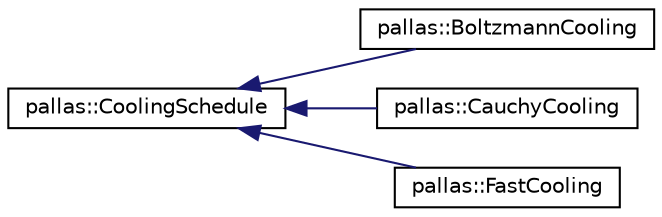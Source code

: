 digraph "Graphical Class Hierarchy"
{
  edge [fontname="Helvetica",fontsize="10",labelfontname="Helvetica",labelfontsize="10"];
  node [fontname="Helvetica",fontsize="10",shape=record];
  rankdir="LR";
  Node1 [label="pallas::CoolingSchedule",height=0.2,width=0.4,color="black", fillcolor="white", style="filled",URL="$classpallas_1_1_cooling_schedule.html",tooltip="Determines the rate of cooling within pallas::SimulatedAnnealing. "];
  Node1 -> Node2 [dir="back",color="midnightblue",fontsize="10",style="solid",fontname="Helvetica"];
  Node2 [label="pallas::BoltzmannCooling",height=0.2,width=0.4,color="black", fillcolor="white", style="filled",URL="$classpallas_1_1_boltzmann_cooling.html",tooltip="Boltzmann cooling schedule. "];
  Node1 -> Node3 [dir="back",color="midnightblue",fontsize="10",style="solid",fontname="Helvetica"];
  Node3 [label="pallas::CauchyCooling",height=0.2,width=0.4,color="black", fillcolor="white", style="filled",URL="$classpallas_1_1_cauchy_cooling.html",tooltip="Cauchy cooling schedule. "];
  Node1 -> Node4 [dir="back",color="midnightblue",fontsize="10",style="solid",fontname="Helvetica"];
  Node4 [label="pallas::FastCooling",height=0.2,width=0.4,color="black", fillcolor="white", style="filled",URL="$classpallas_1_1_fast_cooling.html",tooltip="Fast cooling schedule updates. "];
}
